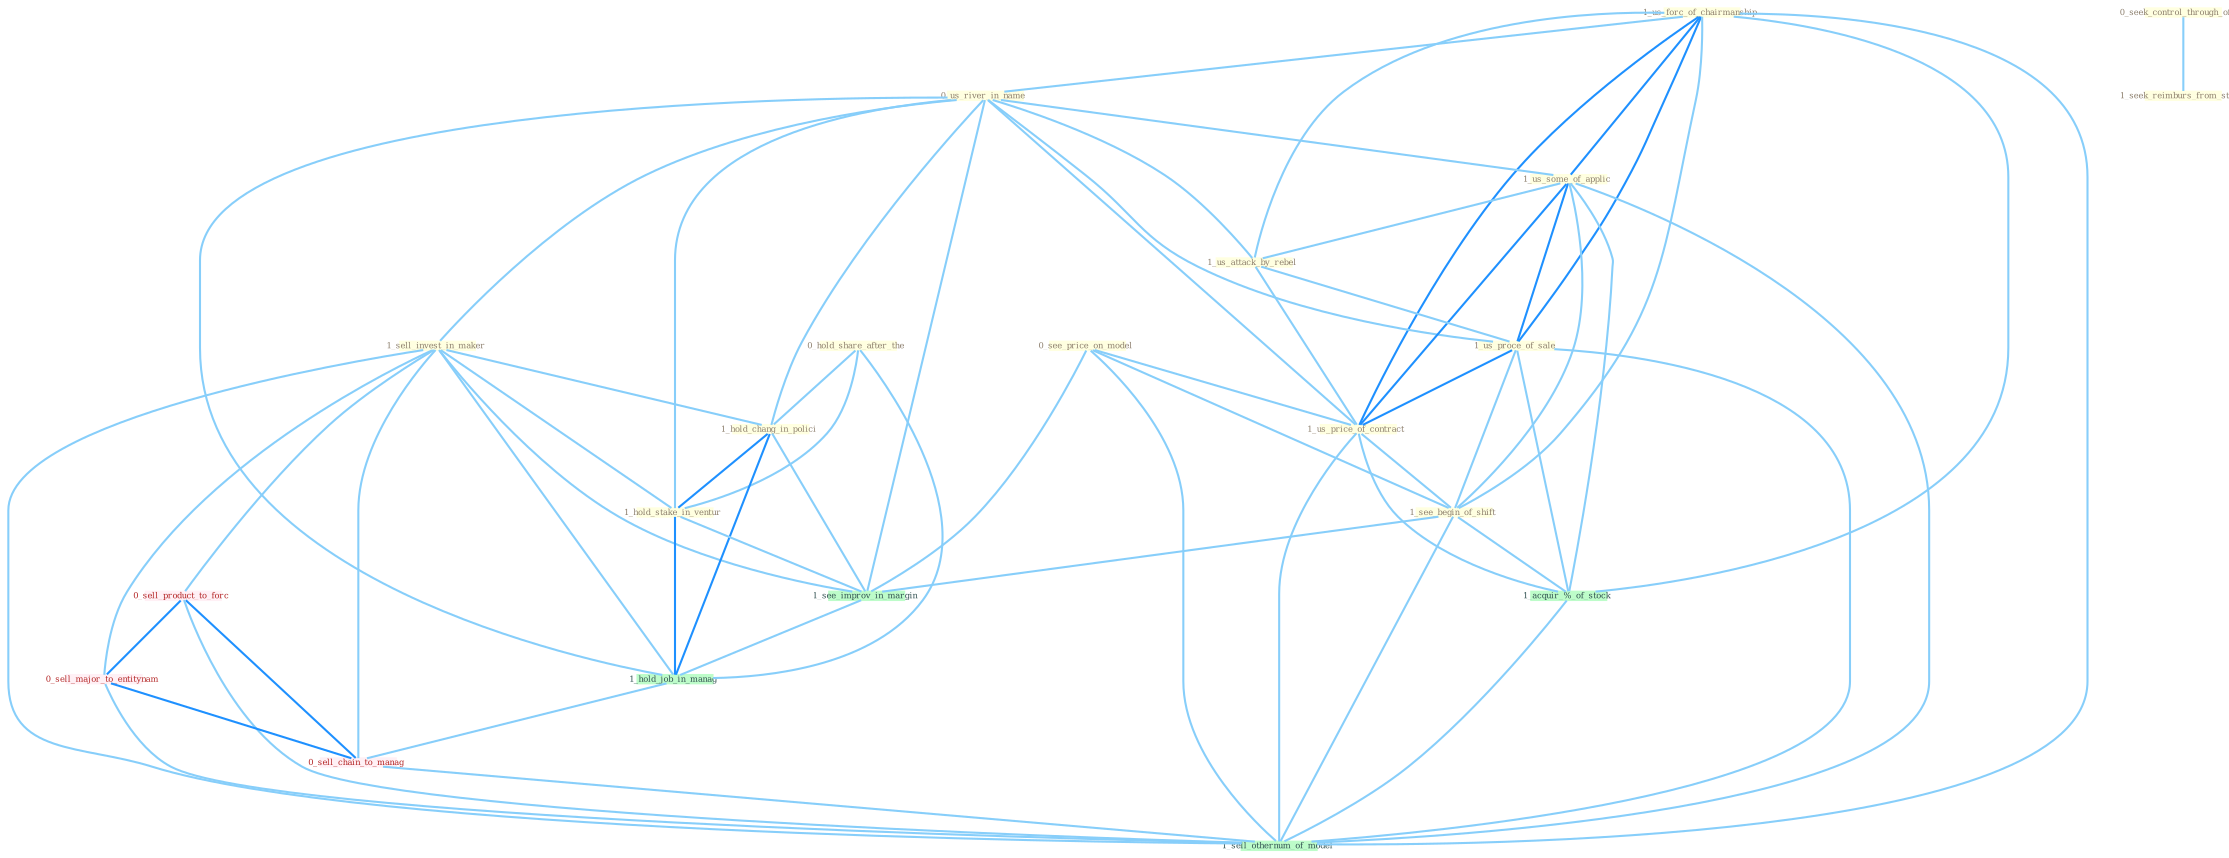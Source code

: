 Graph G{ 
    node
    [shape=polygon,style=filled,width=.5,height=.06,color="#BDFCC9",fixedsize=true,fontsize=4,
    fontcolor="#2f4f4f"];
    {node
    [color="#ffffe0", fontcolor="#8b7d6b"] "1_us_forc_of_chairmanship " "0_see_price_on_model " "0_seek_control_through_offer " "0_us_river_in_name " "1_sell_invest_in_maker " "1_us_some_of_applic " "1_us_attack_by_rebel " "1_us_proce_of_sale " "1_us_price_of_contract " "1_see_begin_of_shift " "0_hold_share_after_the " "1_seek_reimburs_from_state " "1_hold_chang_in_polici " "1_hold_stake_in_ventur "}
{node [color="#fff0f5", fontcolor="#b22222"] "0_sell_product_to_forc " "0_sell_major_to_entitynam " "0_sell_chain_to_manag "}
edge [color="#B0E2FF"];

	"1_us_forc_of_chairmanship " -- "0_us_river_in_name " [w="1", color="#87cefa" ];
	"1_us_forc_of_chairmanship " -- "1_us_some_of_applic " [w="2", color="#1e90ff" , len=0.8];
	"1_us_forc_of_chairmanship " -- "1_us_attack_by_rebel " [w="1", color="#87cefa" ];
	"1_us_forc_of_chairmanship " -- "1_us_proce_of_sale " [w="2", color="#1e90ff" , len=0.8];
	"1_us_forc_of_chairmanship " -- "1_us_price_of_contract " [w="2", color="#1e90ff" , len=0.8];
	"1_us_forc_of_chairmanship " -- "1_see_begin_of_shift " [w="1", color="#87cefa" ];
	"1_us_forc_of_chairmanship " -- "1_acquir_%_of_stock " [w="1", color="#87cefa" ];
	"1_us_forc_of_chairmanship " -- "1_sell_othernum_of_model " [w="1", color="#87cefa" ];
	"0_see_price_on_model " -- "1_us_price_of_contract " [w="1", color="#87cefa" ];
	"0_see_price_on_model " -- "1_see_begin_of_shift " [w="1", color="#87cefa" ];
	"0_see_price_on_model " -- "1_see_improv_in_margin " [w="1", color="#87cefa" ];
	"0_see_price_on_model " -- "1_sell_othernum_of_model " [w="1", color="#87cefa" ];
	"0_seek_control_through_offer " -- "1_seek_reimburs_from_state " [w="1", color="#87cefa" ];
	"0_us_river_in_name " -- "1_sell_invest_in_maker " [w="1", color="#87cefa" ];
	"0_us_river_in_name " -- "1_us_some_of_applic " [w="1", color="#87cefa" ];
	"0_us_river_in_name " -- "1_us_attack_by_rebel " [w="1", color="#87cefa" ];
	"0_us_river_in_name " -- "1_us_proce_of_sale " [w="1", color="#87cefa" ];
	"0_us_river_in_name " -- "1_us_price_of_contract " [w="1", color="#87cefa" ];
	"0_us_river_in_name " -- "1_hold_chang_in_polici " [w="1", color="#87cefa" ];
	"0_us_river_in_name " -- "1_hold_stake_in_ventur " [w="1", color="#87cefa" ];
	"0_us_river_in_name " -- "1_see_improv_in_margin " [w="1", color="#87cefa" ];
	"0_us_river_in_name " -- "1_hold_job_in_manag " [w="1", color="#87cefa" ];
	"1_sell_invest_in_maker " -- "1_hold_chang_in_polici " [w="1", color="#87cefa" ];
	"1_sell_invest_in_maker " -- "1_hold_stake_in_ventur " [w="1", color="#87cefa" ];
	"1_sell_invest_in_maker " -- "1_see_improv_in_margin " [w="1", color="#87cefa" ];
	"1_sell_invest_in_maker " -- "1_hold_job_in_manag " [w="1", color="#87cefa" ];
	"1_sell_invest_in_maker " -- "0_sell_product_to_forc " [w="1", color="#87cefa" ];
	"1_sell_invest_in_maker " -- "0_sell_major_to_entitynam " [w="1", color="#87cefa" ];
	"1_sell_invest_in_maker " -- "0_sell_chain_to_manag " [w="1", color="#87cefa" ];
	"1_sell_invest_in_maker " -- "1_sell_othernum_of_model " [w="1", color="#87cefa" ];
	"1_us_some_of_applic " -- "1_us_attack_by_rebel " [w="1", color="#87cefa" ];
	"1_us_some_of_applic " -- "1_us_proce_of_sale " [w="2", color="#1e90ff" , len=0.8];
	"1_us_some_of_applic " -- "1_us_price_of_contract " [w="2", color="#1e90ff" , len=0.8];
	"1_us_some_of_applic " -- "1_see_begin_of_shift " [w="1", color="#87cefa" ];
	"1_us_some_of_applic " -- "1_acquir_%_of_stock " [w="1", color="#87cefa" ];
	"1_us_some_of_applic " -- "1_sell_othernum_of_model " [w="1", color="#87cefa" ];
	"1_us_attack_by_rebel " -- "1_us_proce_of_sale " [w="1", color="#87cefa" ];
	"1_us_attack_by_rebel " -- "1_us_price_of_contract " [w="1", color="#87cefa" ];
	"1_us_proce_of_sale " -- "1_us_price_of_contract " [w="2", color="#1e90ff" , len=0.8];
	"1_us_proce_of_sale " -- "1_see_begin_of_shift " [w="1", color="#87cefa" ];
	"1_us_proce_of_sale " -- "1_acquir_%_of_stock " [w="1", color="#87cefa" ];
	"1_us_proce_of_sale " -- "1_sell_othernum_of_model " [w="1", color="#87cefa" ];
	"1_us_price_of_contract " -- "1_see_begin_of_shift " [w="1", color="#87cefa" ];
	"1_us_price_of_contract " -- "1_acquir_%_of_stock " [w="1", color="#87cefa" ];
	"1_us_price_of_contract " -- "1_sell_othernum_of_model " [w="1", color="#87cefa" ];
	"1_see_begin_of_shift " -- "1_see_improv_in_margin " [w="1", color="#87cefa" ];
	"1_see_begin_of_shift " -- "1_acquir_%_of_stock " [w="1", color="#87cefa" ];
	"1_see_begin_of_shift " -- "1_sell_othernum_of_model " [w="1", color="#87cefa" ];
	"0_hold_share_after_the " -- "1_hold_chang_in_polici " [w="1", color="#87cefa" ];
	"0_hold_share_after_the " -- "1_hold_stake_in_ventur " [w="1", color="#87cefa" ];
	"0_hold_share_after_the " -- "1_hold_job_in_manag " [w="1", color="#87cefa" ];
	"1_hold_chang_in_polici " -- "1_hold_stake_in_ventur " [w="2", color="#1e90ff" , len=0.8];
	"1_hold_chang_in_polici " -- "1_see_improv_in_margin " [w="1", color="#87cefa" ];
	"1_hold_chang_in_polici " -- "1_hold_job_in_manag " [w="2", color="#1e90ff" , len=0.8];
	"1_hold_stake_in_ventur " -- "1_see_improv_in_margin " [w="1", color="#87cefa" ];
	"1_hold_stake_in_ventur " -- "1_hold_job_in_manag " [w="2", color="#1e90ff" , len=0.8];
	"1_see_improv_in_margin " -- "1_hold_job_in_manag " [w="1", color="#87cefa" ];
	"1_acquir_%_of_stock " -- "1_sell_othernum_of_model " [w="1", color="#87cefa" ];
	"1_hold_job_in_manag " -- "0_sell_chain_to_manag " [w="1", color="#87cefa" ];
	"0_sell_product_to_forc " -- "0_sell_major_to_entitynam " [w="2", color="#1e90ff" , len=0.8];
	"0_sell_product_to_forc " -- "0_sell_chain_to_manag " [w="2", color="#1e90ff" , len=0.8];
	"0_sell_product_to_forc " -- "1_sell_othernum_of_model " [w="1", color="#87cefa" ];
	"0_sell_major_to_entitynam " -- "0_sell_chain_to_manag " [w="2", color="#1e90ff" , len=0.8];
	"0_sell_major_to_entitynam " -- "1_sell_othernum_of_model " [w="1", color="#87cefa" ];
	"0_sell_chain_to_manag " -- "1_sell_othernum_of_model " [w="1", color="#87cefa" ];
}